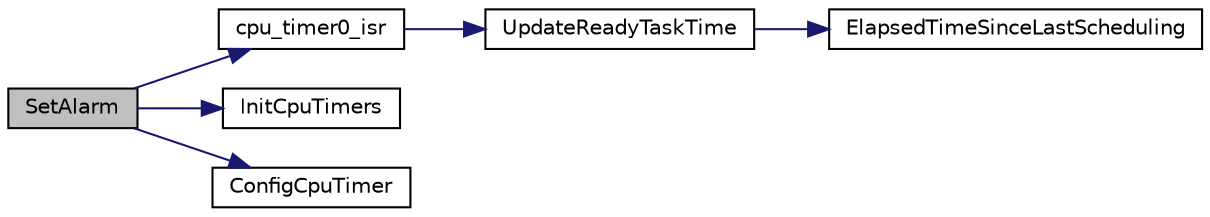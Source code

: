 digraph "SetAlarm"
{
  edge [fontname="Helvetica",fontsize="10",labelfontname="Helvetica",labelfontsize="10"];
  node [fontname="Helvetica",fontsize="10",shape=record];
  rankdir="LR";
  Node1 [label="SetAlarm",height=0.2,width=0.4,color="black", fillcolor="grey75", style="filled", fontcolor="black"];
  Node1 -> Node2 [color="midnightblue",fontsize="10",style="solid"];
  Node2 [label="cpu_timer0_isr",height=0.2,width=0.4,color="black", fillcolor="white", style="filled",URL="$main___s_o_8c.html#a0950d135719562f192fb7fd782cd58be"];
  Node2 -> Node3 [color="midnightblue",fontsize="10",style="solid"];
  Node3 [label="UpdateReadyTaskTime",height=0.2,width=0.4,color="black", fillcolor="white", style="filled",URL="$main___s_o_8c.html#a5f150fcb40db814440fbfd0779244637"];
  Node3 -> Node4 [color="midnightblue",fontsize="10",style="solid"];
  Node4 [label="ElapsedTimeSinceLastScheduling",height=0.2,width=0.4,color="black", fillcolor="white", style="filled",URL="$main___s_o_8c.html#a4271bf954ac7e91f35eec23ab98b19bd"];
  Node1 -> Node5 [color="midnightblue",fontsize="10",style="solid"];
  Node5 [label="InitCpuTimers",height=0.2,width=0.4,color="black", fillcolor="white", style="filled",URL="$_d_s_p2833x___cpu_timers_8c.html#aa23a1f332721d800fa9b232563403609"];
  Node1 -> Node6 [color="midnightblue",fontsize="10",style="solid"];
  Node6 [label="ConfigCpuTimer",height=0.2,width=0.4,color="black", fillcolor="white", style="filled",URL="$_d_s_p2833x___cpu_timers_8c.html#ab9368e14715e9c17a2223c7433fabe73"];
}
